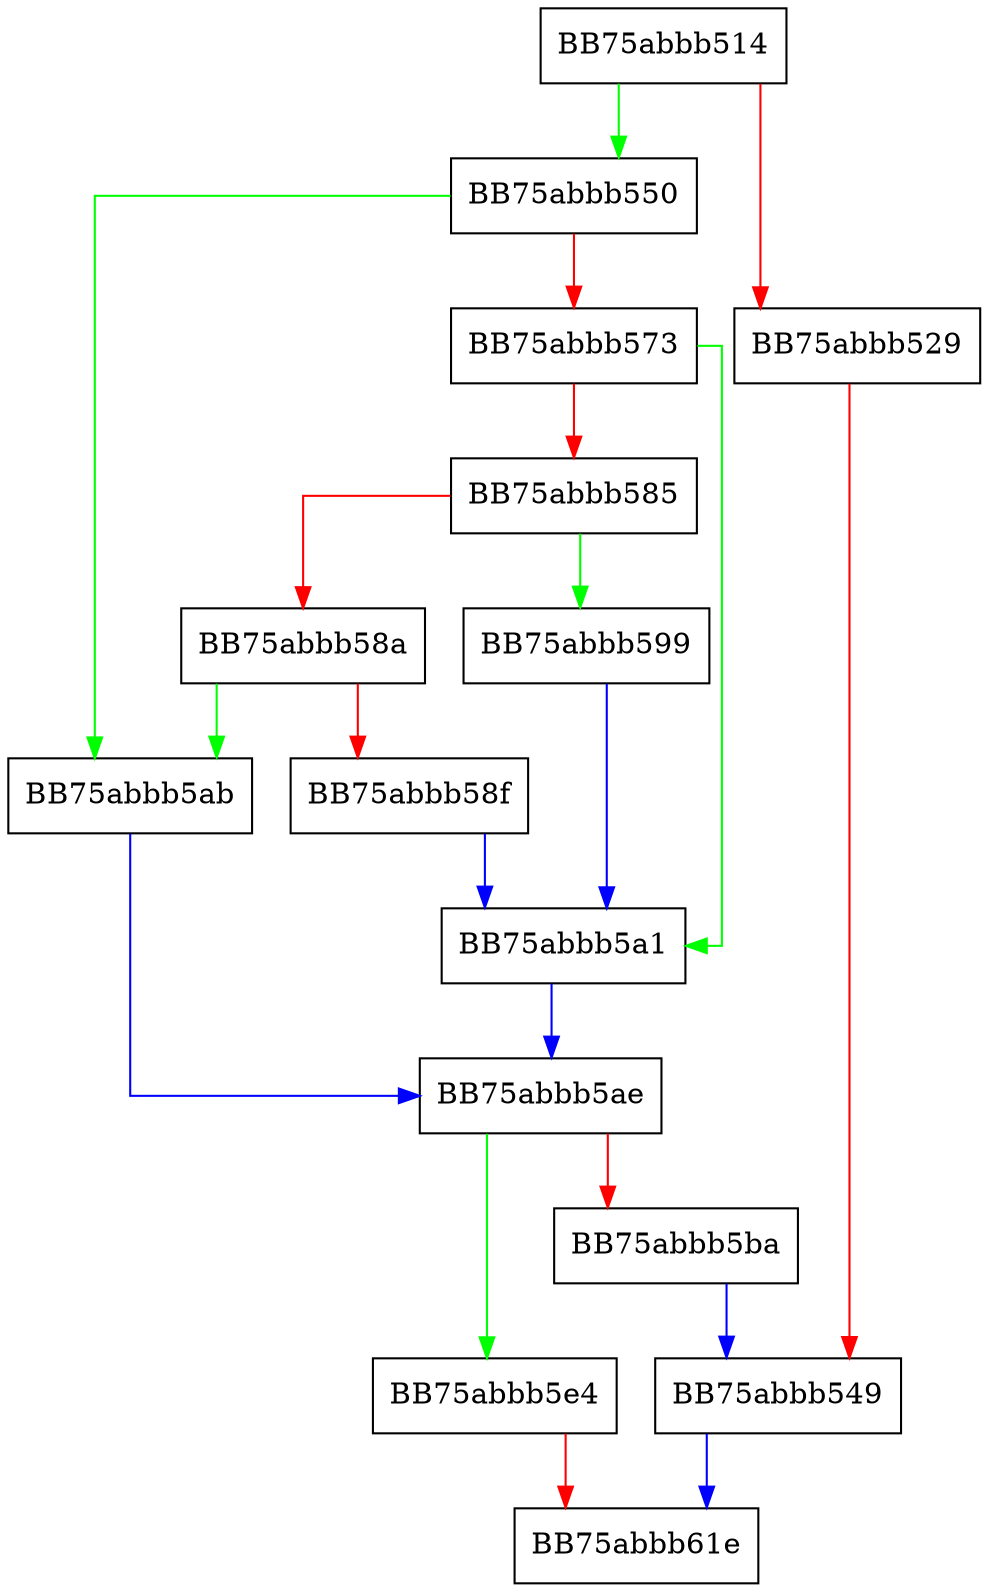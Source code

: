 digraph i21_fseek {
  node [shape="box"];
  graph [splines=ortho];
  BB75abbb514 -> BB75abbb550 [color="green"];
  BB75abbb514 -> BB75abbb529 [color="red"];
  BB75abbb529 -> BB75abbb549 [color="red"];
  BB75abbb549 -> BB75abbb61e [color="blue"];
  BB75abbb550 -> BB75abbb5ab [color="green"];
  BB75abbb550 -> BB75abbb573 [color="red"];
  BB75abbb573 -> BB75abbb5a1 [color="green"];
  BB75abbb573 -> BB75abbb585 [color="red"];
  BB75abbb585 -> BB75abbb599 [color="green"];
  BB75abbb585 -> BB75abbb58a [color="red"];
  BB75abbb58a -> BB75abbb5ab [color="green"];
  BB75abbb58a -> BB75abbb58f [color="red"];
  BB75abbb58f -> BB75abbb5a1 [color="blue"];
  BB75abbb599 -> BB75abbb5a1 [color="blue"];
  BB75abbb5a1 -> BB75abbb5ae [color="blue"];
  BB75abbb5ab -> BB75abbb5ae [color="blue"];
  BB75abbb5ae -> BB75abbb5e4 [color="green"];
  BB75abbb5ae -> BB75abbb5ba [color="red"];
  BB75abbb5ba -> BB75abbb549 [color="blue"];
  BB75abbb5e4 -> BB75abbb61e [color="red"];
}